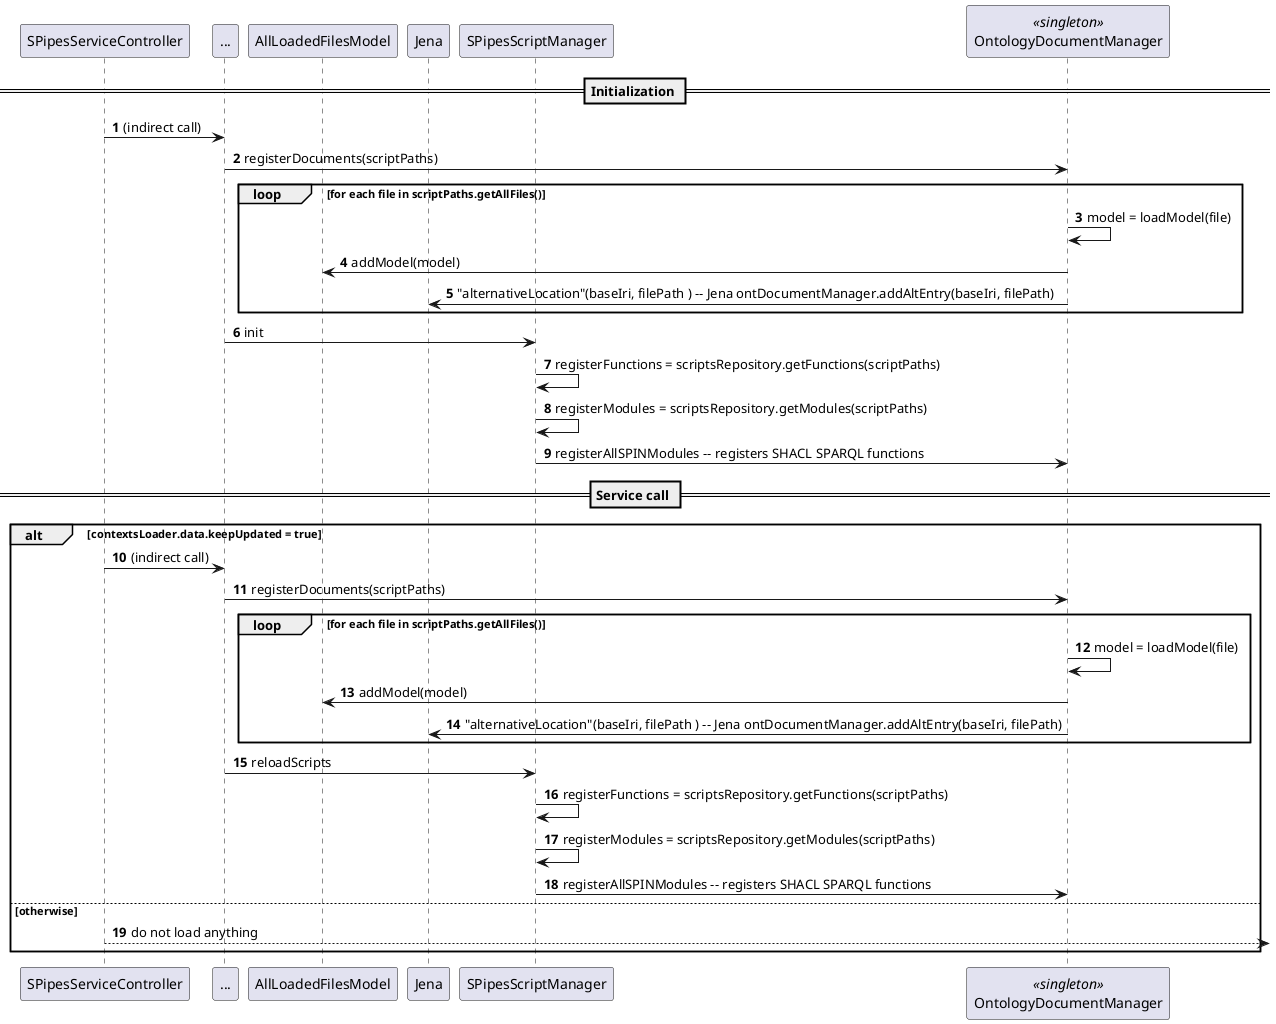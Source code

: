 @startuml
'https://plantuml.com/sequence-diagram

autonumber

'
'note right of OntologyDocumentManager: Singleton instance

== Initialization ==


SPipesServiceController -> ... : (indirect call)
participant OntologyDocumentManager <<singleton>>
... -> OntologyDocumentManager: registerDocuments(scriptPaths)

loop for each file in scriptPaths.getAllFiles()
    OntologyDocumentManager -> OntologyDocumentManager: model = loadModel(file)
    OntologyDocumentManager -> AllLoadedFilesModel: addModel(model)
    OntologyDocumentManager -> Jena : "alternativeLocation"(baseIri, filePath ) -- Jena ontDocumentManager.addAltEntry(baseIri, filePath)
end

... -> SPipesScriptManager: init
SPipesScriptManager -> SPipesScriptManager: registerFunctions = scriptsRepository.getFunctions(scriptPaths)
SPipesScriptManager -> SPipesScriptManager: registerModules = scriptsRepository.getModules(scriptPaths)
SPipesScriptManager -> OntologyDocumentManager : registerAllSPINModules -- registers SHACL SPARQL functions

' TODO we want use FileManager of OntDocManager to share cache between calls





== Service call ==

alt  contextsLoader.data.keepUpdated = true
    SPipesServiceController -> ... : (indirect call)
    participant OntologyDocumentManager <<singleton>>
    ... -> OntologyDocumentManager: registerDocuments(scriptPaths)

    loop for each file in scriptPaths.getAllFiles()
        OntologyDocumentManager -> OntologyDocumentManager: model = loadModel(file)
        OntologyDocumentManager -> AllLoadedFilesModel: addModel(model)
        OntologyDocumentManager -> Jena : "alternativeLocation"(baseIri, filePath ) -- Jena ontDocumentManager.addAltEntry(baseIri, filePath)
    end

    ... -> SPipesScriptManager: reloadScripts
    SPipesScriptManager -> SPipesScriptManager: registerFunctions = scriptsRepository.getFunctions(scriptPaths)
    SPipesScriptManager -> SPipesScriptManager: registerModules = scriptsRepository.getModules(scriptPaths)
    SPipesScriptManager -> OntologyDocumentManager : registerAllSPINModules -- registers SHACL SPARQL functions


else otherwise
    SPipesServiceController --> : do not load anything
end



@enduml